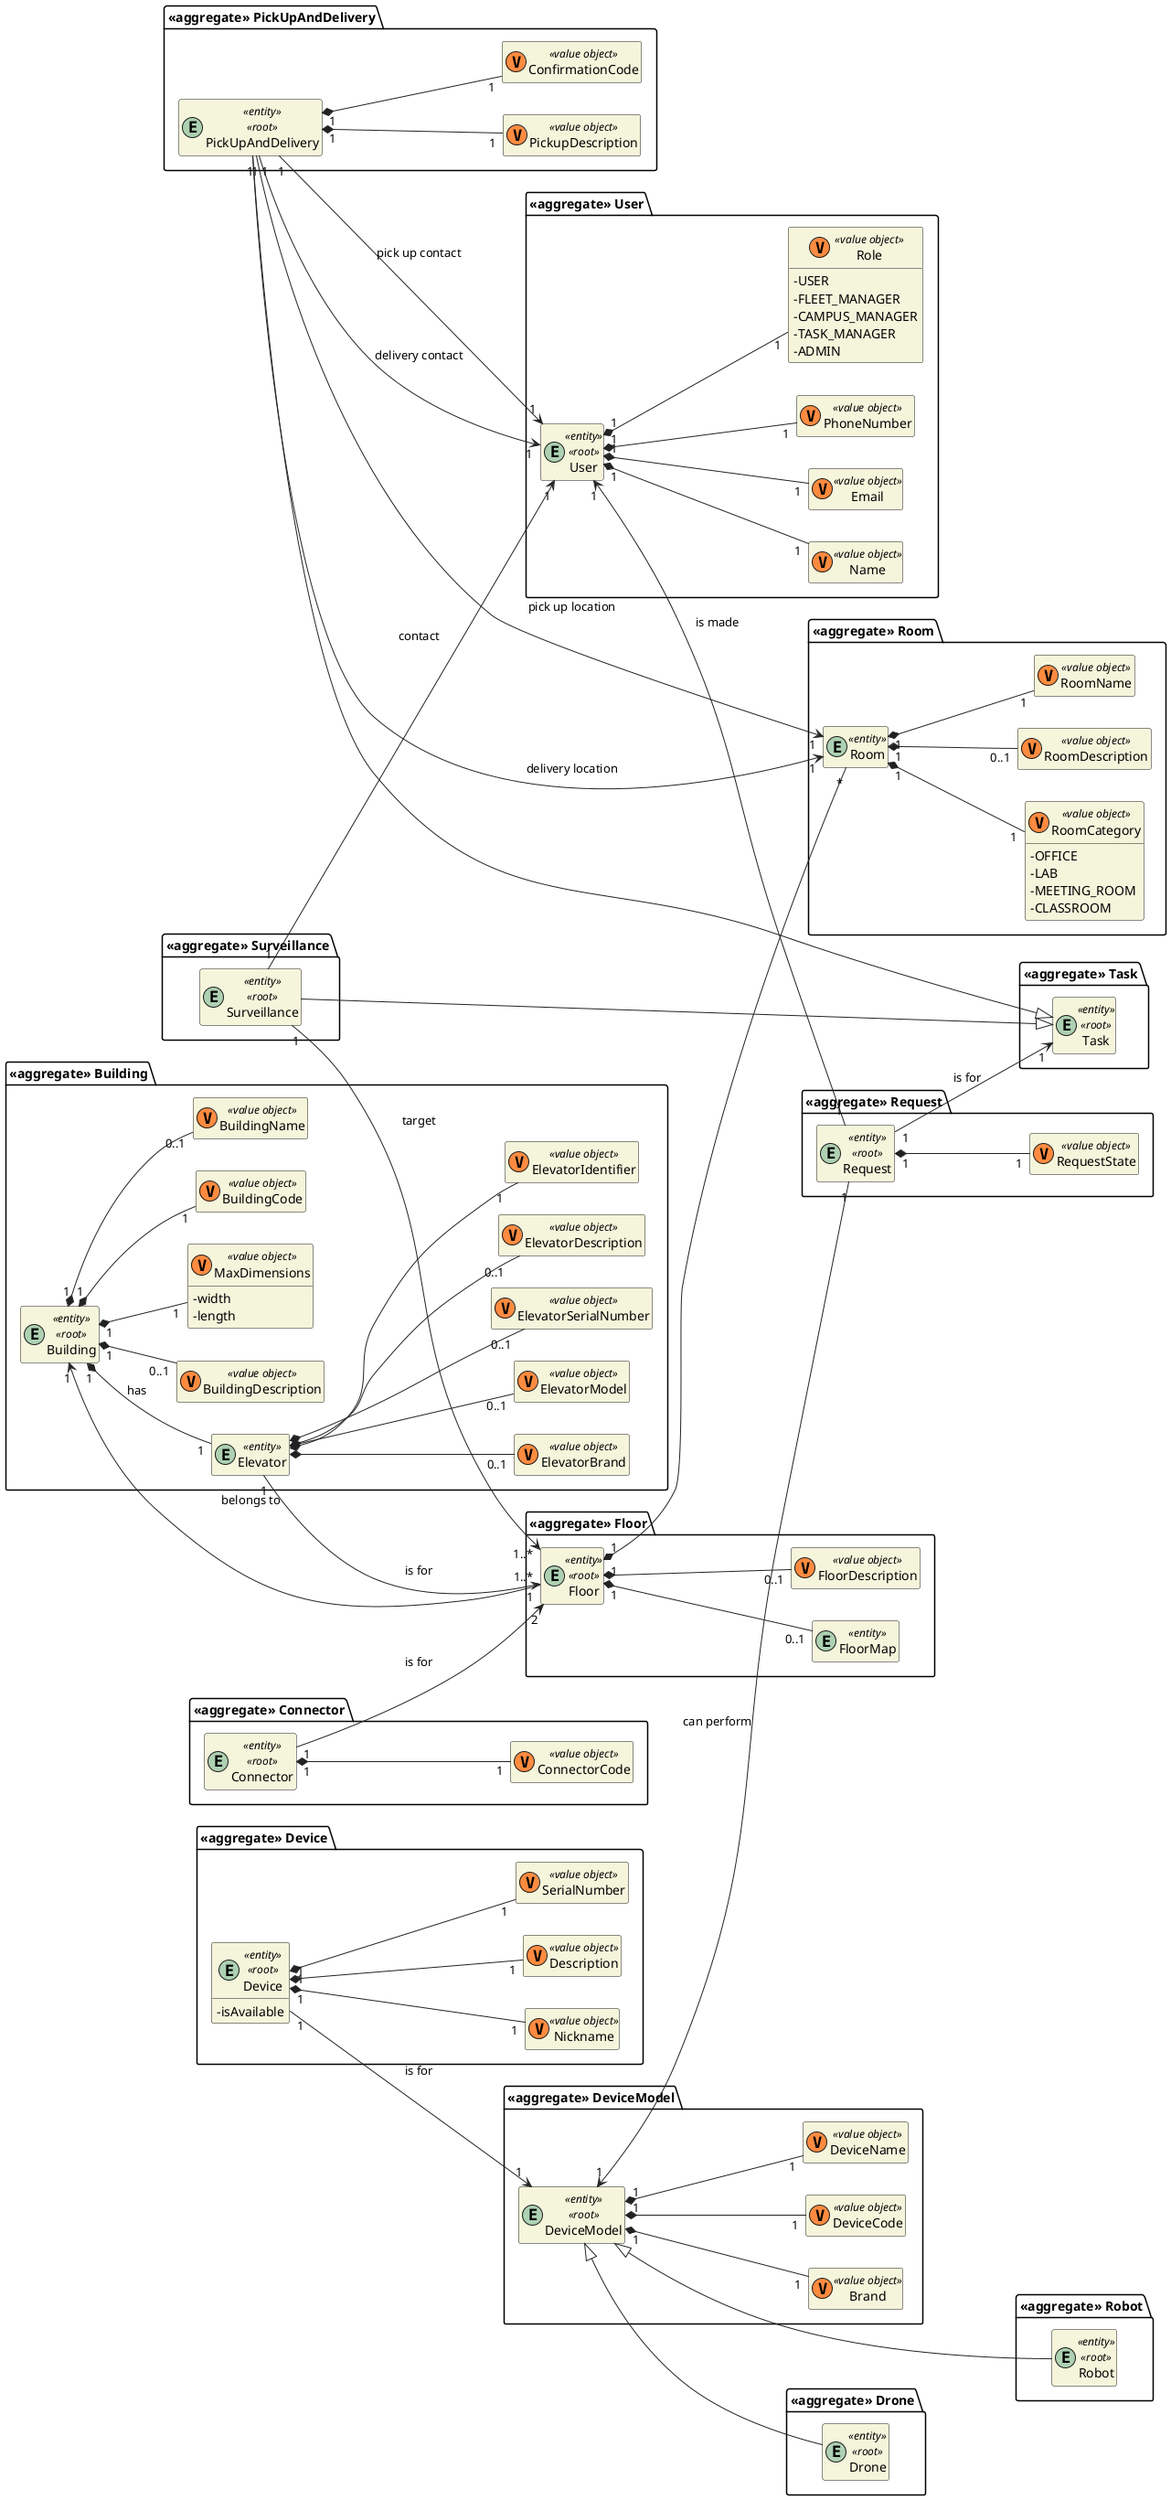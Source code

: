 @startuml dm

skinparam classAttributeIconSize 0
hide empty attributes
hide empty methods
skinparam classBackgroundColor beige
skinparam ArrowColor #222222

left to right direction

package "<<aggregate>> User" {
  entity User <<entity>> <<root>> { }

  class Name <<(V,#FF8B40) value object>> {}
  class Email <<(V,#FF8B40) value object>> {}
  class PhoneNumber <<(V,#FF8B40) value object>> {}
  class Role <<(V,#FF8B40) value object>> {
    - USER
    - FLEET_MANAGER
    - CAMPUS_MANAGER
    - TASK_MANAGER
    - ADMIN
  }
}

User "1" *-- "1" Role
User "1" *-- "1" Name
User "1" *-- "1" Email
User "1" *-- "1" PhoneNumber

package "<<aggregate>> Robot" {
  entity Robot <<entity>> <<root>> { }
}

package "<<aggregate>> Drone" {
  entity Drone <<entity>> <<root>> { }
}

package "<<aggregate>> DeviceModel" {
  entity DeviceModel <<entity>> <<root>> { }

  class Brand <<(V,#FF8B40) value object>> {}
  class DeviceCode <<(V,#FF8B40) value object>> {}
  class DeviceName <<(V,#FF8B40) value object>> {}
}

package "<<aggregate>> Device" {
  entity Device <<entity>> <<root>> {
    - isAvailable
  }

  class SerialNumber <<(V,#FF8B40) value object>> {}
  class Nickname <<(V,#FF8B40) value object>> {}
  class Description <<(V,#FF8B40) value object>> {}
}

DeviceModel "1" *-- "1" Brand
DeviceModel "1" *-- "1" DeviceCode
DeviceModel "1" *-- "1" DeviceName

Device "1" --> "1" DeviceModel : is for

Device "1" *-- "1" SerialNumber
Device "1" *-- "1" Nickname
Device "1" *-- "1" Description

DeviceModel <|--- Robot
DeviceModel <|-- Drone

package "<<aggregate>> Floor" {
  entity Floor <<entity>> <<root>> { }

  entity FloorMap <<entity>> { }
  class FloorDescription <<(V,#FF8B40) value object>> {}
}

package "<<aggregate>> Room" {
  entity Room <<entity>> { }

  class RoomName <<(V,#FF8B40) value object>> {}
  class RoomCategory <<(V,#FF8B40) value object>> {
    - OFFICE
    - LAB
    - MEETING_ROOM
    - CLASSROOM
  }
  class RoomDescription <<(V,#FF8B40) value object>> {}
}

Floor "1" *-- "0..1" FloorMap
Floor "1" *-- "0..1" FloorDescription
Room "1" *-- "0..1" RoomDescription
Room "1" *-- "1" RoomCategory


package "<<aggregate>> Building" {
  entity Building <<entity>> <<root>> { }

  class BuildingCode <<(V,#FF8B40) value object>> {}
  class BuildingName <<(V,#FF8B40) value object>> {}
  
  entity Elevator <<entity>> { }
  class ElevatorIdentifier <<(V,#FF8B40) value object>> {}
  class ElevatorBrand <<(V,#FF8B40) value object>> {}
  class ElevatorModel <<(V,#FF8B40) value object>> {}
  class ElevatorSerialNumber <<(V,#FF8B40) value object>> {}
  class ElevatorDescription <<(V,#FF8B40) value object>> {}

  class BuildingDescription <<(V,#FF8B40) value object>> {}
  class MaxDimensions <<(V,#FF8B40) value object>> {
    - width
    - length
  }
}

Elevator "1" --> "1..*" Floor : is for
Building "1" *-- "1" Elevator : has
Elevator *-- "1" ElevatorIdentifier
Elevator *-- "0..1" ElevatorBrand
Elevator *-- "0..1" ElevatorModel
Elevator *-- "0..1" ElevatorSerialNumber
Elevator *-- "0..1" ElevatorDescription

package "<<aggregate>> Connector" {
  entity Connector <<entity>> <<root>> { }

  class ConnectorCode <<(V,#FF8B40) value object>> {}
}

Connector "1" *-- "1" ConnectorCode

Building "1" *-- "0..1" BuildingName
Building "1" *-- "1" BuildingCode
Building "1" *-- "0..1" BuildingDescription
Building "1" *-- "1" MaxDimensions

Floor "1" --> "1" Building : belongs to
Floor "1" *-- "*" Room
Room "1" *-- "1" RoomName

package "<<aggregate>> Request" {
  entity Request <<entity>> <<root>> { }

  class RequestState <<(V,#FF8B40) value object>> {}
}

package "<<aggregate>> Task" {
  entity Task <<entity>> <<root>> { }
}

package "<<aggregate>> PickUpAndDelivery" {
  entity PickUpAndDelivery <<entity>> <<root>> { }

  class PickupDescription <<(V,#FF8B40) value object>> {}
  class ConfirmationCode <<(V,#FF8B40) value object>> {}
}

PickUpAndDelivery "1" *-- "1" PickupDescription
PickUpAndDelivery "1" *-- "1" ConfirmationCode
PickUpAndDelivery "1" --> "1" User : pick up contact
PickUpAndDelivery "1" --> "1" User : delivery contact
PickUpAndDelivery "1" --> "1" Room : pick up location
PickUpAndDelivery "1" --> "1" Room : delivery location

package "<<aggregate>> Surveillance" {
  entity Surveillance <<entity>> <<root>> { }
}

Surveillance "1" --> "1" User : contact
Surveillance "1" --> "1..*" Floor : target

PickUpAndDelivery --|> Task
Surveillance --|> Task

DeviceModel "1" <-- "1" Request : can perform

Request "1" *-- "1" RequestState

Connector "1" --> "2" Floor : is for
User "1" <-- "1" Request : is made
Request "1" --> "1" Task : is for

@enduml
